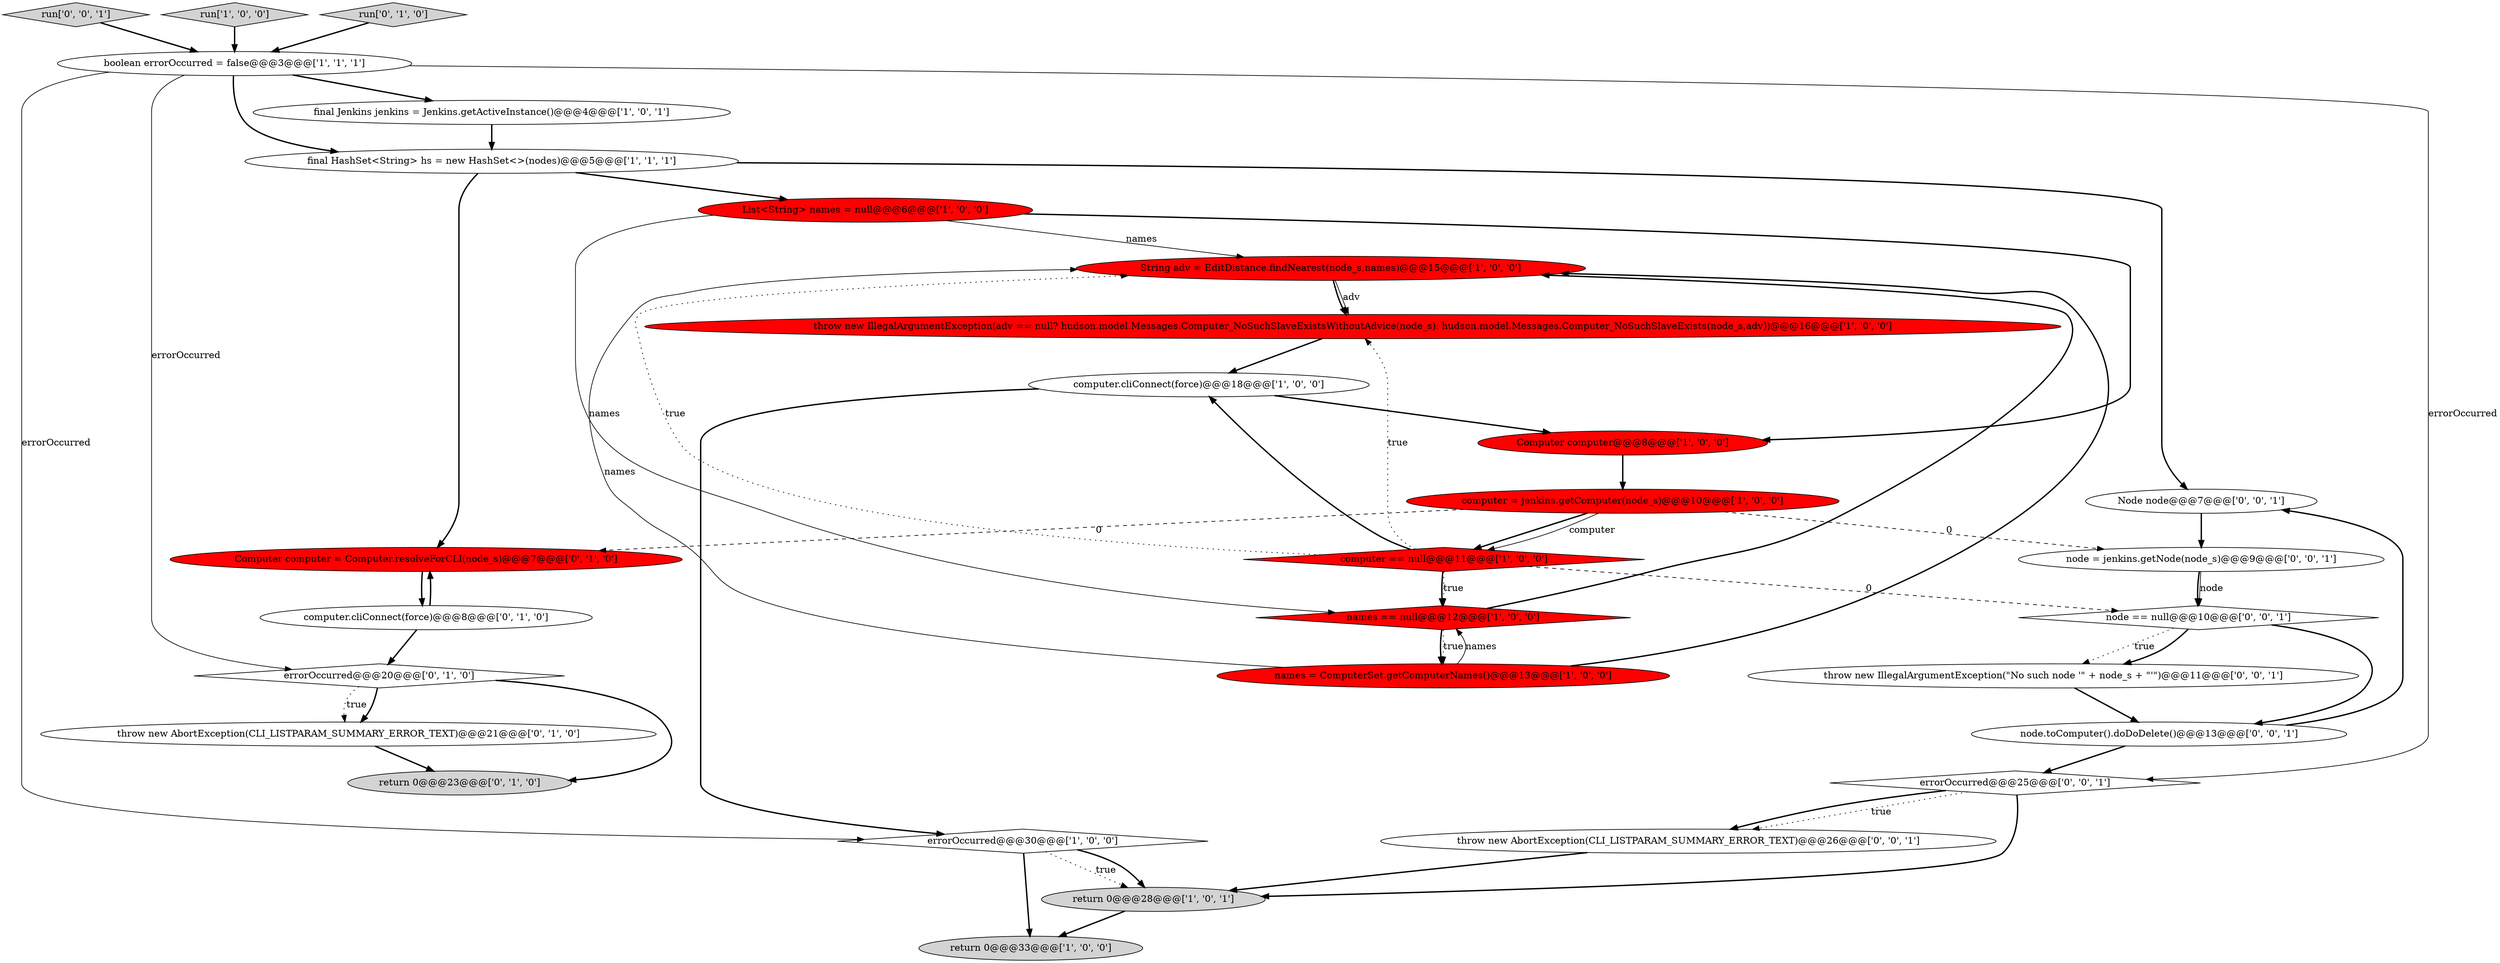 digraph {
19 [style = filled, label = "throw new AbortException(CLI_LISTPARAM_SUMMARY_ERROR_TEXT)@@@21@@@['0', '1', '0']", fillcolor = white, shape = ellipse image = "AAA0AAABBB2BBB"];
12 [style = filled, label = "computer.cliConnect(force)@@@18@@@['1', '0', '0']", fillcolor = white, shape = ellipse image = "AAA0AAABBB1BBB"];
27 [style = filled, label = "run['0', '0', '1']", fillcolor = lightgray, shape = diamond image = "AAA0AAABBB3BBB"];
20 [style = filled, label = "Computer computer = Computer.resolveForCLI(node_s)@@@7@@@['0', '1', '0']", fillcolor = red, shape = ellipse image = "AAA1AAABBB2BBB"];
2 [style = filled, label = "throw new IllegalArgumentException(adv == null? hudson.model.Messages.Computer_NoSuchSlaveExistsWithoutAdvice(node_s): hudson.model.Messages.Computer_NoSuchSlaveExists(node_s,adv))@@@16@@@['1', '0', '0']", fillcolor = red, shape = ellipse image = "AAA1AAABBB1BBB"];
6 [style = filled, label = "run['1', '0', '0']", fillcolor = lightgray, shape = diamond image = "AAA0AAABBB1BBB"];
8 [style = filled, label = "final HashSet<String> hs = new HashSet<>(nodes)@@@5@@@['1', '1', '1']", fillcolor = white, shape = ellipse image = "AAA0AAABBB1BBB"];
22 [style = filled, label = "throw new AbortException(CLI_LISTPARAM_SUMMARY_ERROR_TEXT)@@@26@@@['0', '0', '1']", fillcolor = white, shape = ellipse image = "AAA0AAABBB3BBB"];
11 [style = filled, label = "computer == null@@@11@@@['1', '0', '0']", fillcolor = red, shape = diamond image = "AAA1AAABBB1BBB"];
14 [style = filled, label = "final Jenkins jenkins = Jenkins.getActiveInstance()@@@4@@@['1', '0', '1']", fillcolor = white, shape = ellipse image = "AAA0AAABBB1BBB"];
17 [style = filled, label = "errorOccurred@@@20@@@['0', '1', '0']", fillcolor = white, shape = diamond image = "AAA0AAABBB2BBB"];
23 [style = filled, label = "errorOccurred@@@25@@@['0', '0', '1']", fillcolor = white, shape = diamond image = "AAA0AAABBB3BBB"];
7 [style = filled, label = "String adv = EditDistance.findNearest(node_s,names)@@@15@@@['1', '0', '0']", fillcolor = red, shape = ellipse image = "AAA1AAABBB1BBB"];
1 [style = filled, label = "computer = jenkins.getComputer(node_s)@@@10@@@['1', '0', '0']", fillcolor = red, shape = ellipse image = "AAA1AAABBB1BBB"];
24 [style = filled, label = "Node node@@@7@@@['0', '0', '1']", fillcolor = white, shape = ellipse image = "AAA0AAABBB3BBB"];
25 [style = filled, label = "throw new IllegalArgumentException(\"No such node '\" + node_s + \"'\")@@@11@@@['0', '0', '1']", fillcolor = white, shape = ellipse image = "AAA0AAABBB3BBB"];
9 [style = filled, label = "names = ComputerSet.getComputerNames()@@@13@@@['1', '0', '0']", fillcolor = red, shape = ellipse image = "AAA1AAABBB1BBB"];
3 [style = filled, label = "names == null@@@12@@@['1', '0', '0']", fillcolor = red, shape = diamond image = "AAA1AAABBB1BBB"];
4 [style = filled, label = "return 0@@@28@@@['1', '0', '1']", fillcolor = lightgray, shape = ellipse image = "AAA0AAABBB1BBB"];
15 [style = filled, label = "errorOccurred@@@30@@@['1', '0', '0']", fillcolor = white, shape = diamond image = "AAA0AAABBB1BBB"];
21 [style = filled, label = "return 0@@@23@@@['0', '1', '0']", fillcolor = lightgray, shape = ellipse image = "AAA0AAABBB2BBB"];
13 [style = filled, label = "boolean errorOccurred = false@@@3@@@['1', '1', '1']", fillcolor = white, shape = ellipse image = "AAA0AAABBB1BBB"];
26 [style = filled, label = "node == null@@@10@@@['0', '0', '1']", fillcolor = white, shape = diamond image = "AAA0AAABBB3BBB"];
5 [style = filled, label = "return 0@@@33@@@['1', '0', '0']", fillcolor = lightgray, shape = ellipse image = "AAA0AAABBB1BBB"];
16 [style = filled, label = "run['0', '1', '0']", fillcolor = lightgray, shape = diamond image = "AAA0AAABBB2BBB"];
28 [style = filled, label = "node = jenkins.getNode(node_s)@@@9@@@['0', '0', '1']", fillcolor = white, shape = ellipse image = "AAA0AAABBB3BBB"];
18 [style = filled, label = "computer.cliConnect(force)@@@8@@@['0', '1', '0']", fillcolor = white, shape = ellipse image = "AAA0AAABBB2BBB"];
10 [style = filled, label = "List<String> names = null@@@6@@@['1', '0', '0']", fillcolor = red, shape = ellipse image = "AAA1AAABBB1BBB"];
0 [style = filled, label = "Computer computer@@@8@@@['1', '0', '0']", fillcolor = red, shape = ellipse image = "AAA1AAABBB1BBB"];
29 [style = filled, label = "node.toComputer().doDoDelete()@@@13@@@['0', '0', '1']", fillcolor = white, shape = ellipse image = "AAA0AAABBB3BBB"];
27->13 [style = bold, label=""];
11->7 [style = dotted, label="true"];
8->24 [style = bold, label=""];
8->10 [style = bold, label=""];
24->28 [style = bold, label=""];
16->13 [style = bold, label=""];
13->15 [style = solid, label="errorOccurred"];
10->7 [style = solid, label="names"];
23->22 [style = dotted, label="true"];
26->25 [style = dotted, label="true"];
26->29 [style = bold, label=""];
26->25 [style = bold, label=""];
11->26 [style = dashed, label="0"];
12->15 [style = bold, label=""];
23->4 [style = bold, label=""];
18->17 [style = bold, label=""];
28->26 [style = bold, label=""];
11->12 [style = bold, label=""];
10->3 [style = solid, label="names"];
29->23 [style = bold, label=""];
25->29 [style = bold, label=""];
3->9 [style = dotted, label="true"];
1->28 [style = dashed, label="0"];
9->7 [style = bold, label=""];
12->0 [style = bold, label=""];
17->19 [style = bold, label=""];
15->4 [style = dotted, label="true"];
15->5 [style = bold, label=""];
2->12 [style = bold, label=""];
1->11 [style = bold, label=""];
22->4 [style = bold, label=""];
1->20 [style = dashed, label="0"];
3->9 [style = bold, label=""];
20->18 [style = bold, label=""];
9->7 [style = solid, label="names"];
18->20 [style = bold, label=""];
11->2 [style = dotted, label="true"];
23->22 [style = bold, label=""];
8->20 [style = bold, label=""];
13->17 [style = solid, label="errorOccurred"];
3->7 [style = bold, label=""];
11->3 [style = bold, label=""];
7->2 [style = bold, label=""];
0->1 [style = bold, label=""];
6->13 [style = bold, label=""];
10->0 [style = bold, label=""];
15->4 [style = bold, label=""];
17->19 [style = dotted, label="true"];
28->26 [style = solid, label="node"];
14->8 [style = bold, label=""];
13->8 [style = bold, label=""];
9->3 [style = solid, label="names"];
29->24 [style = bold, label=""];
7->2 [style = solid, label="adv"];
11->3 [style = dotted, label="true"];
13->14 [style = bold, label=""];
4->5 [style = bold, label=""];
17->21 [style = bold, label=""];
1->11 [style = solid, label="computer"];
13->23 [style = solid, label="errorOccurred"];
19->21 [style = bold, label=""];
}
